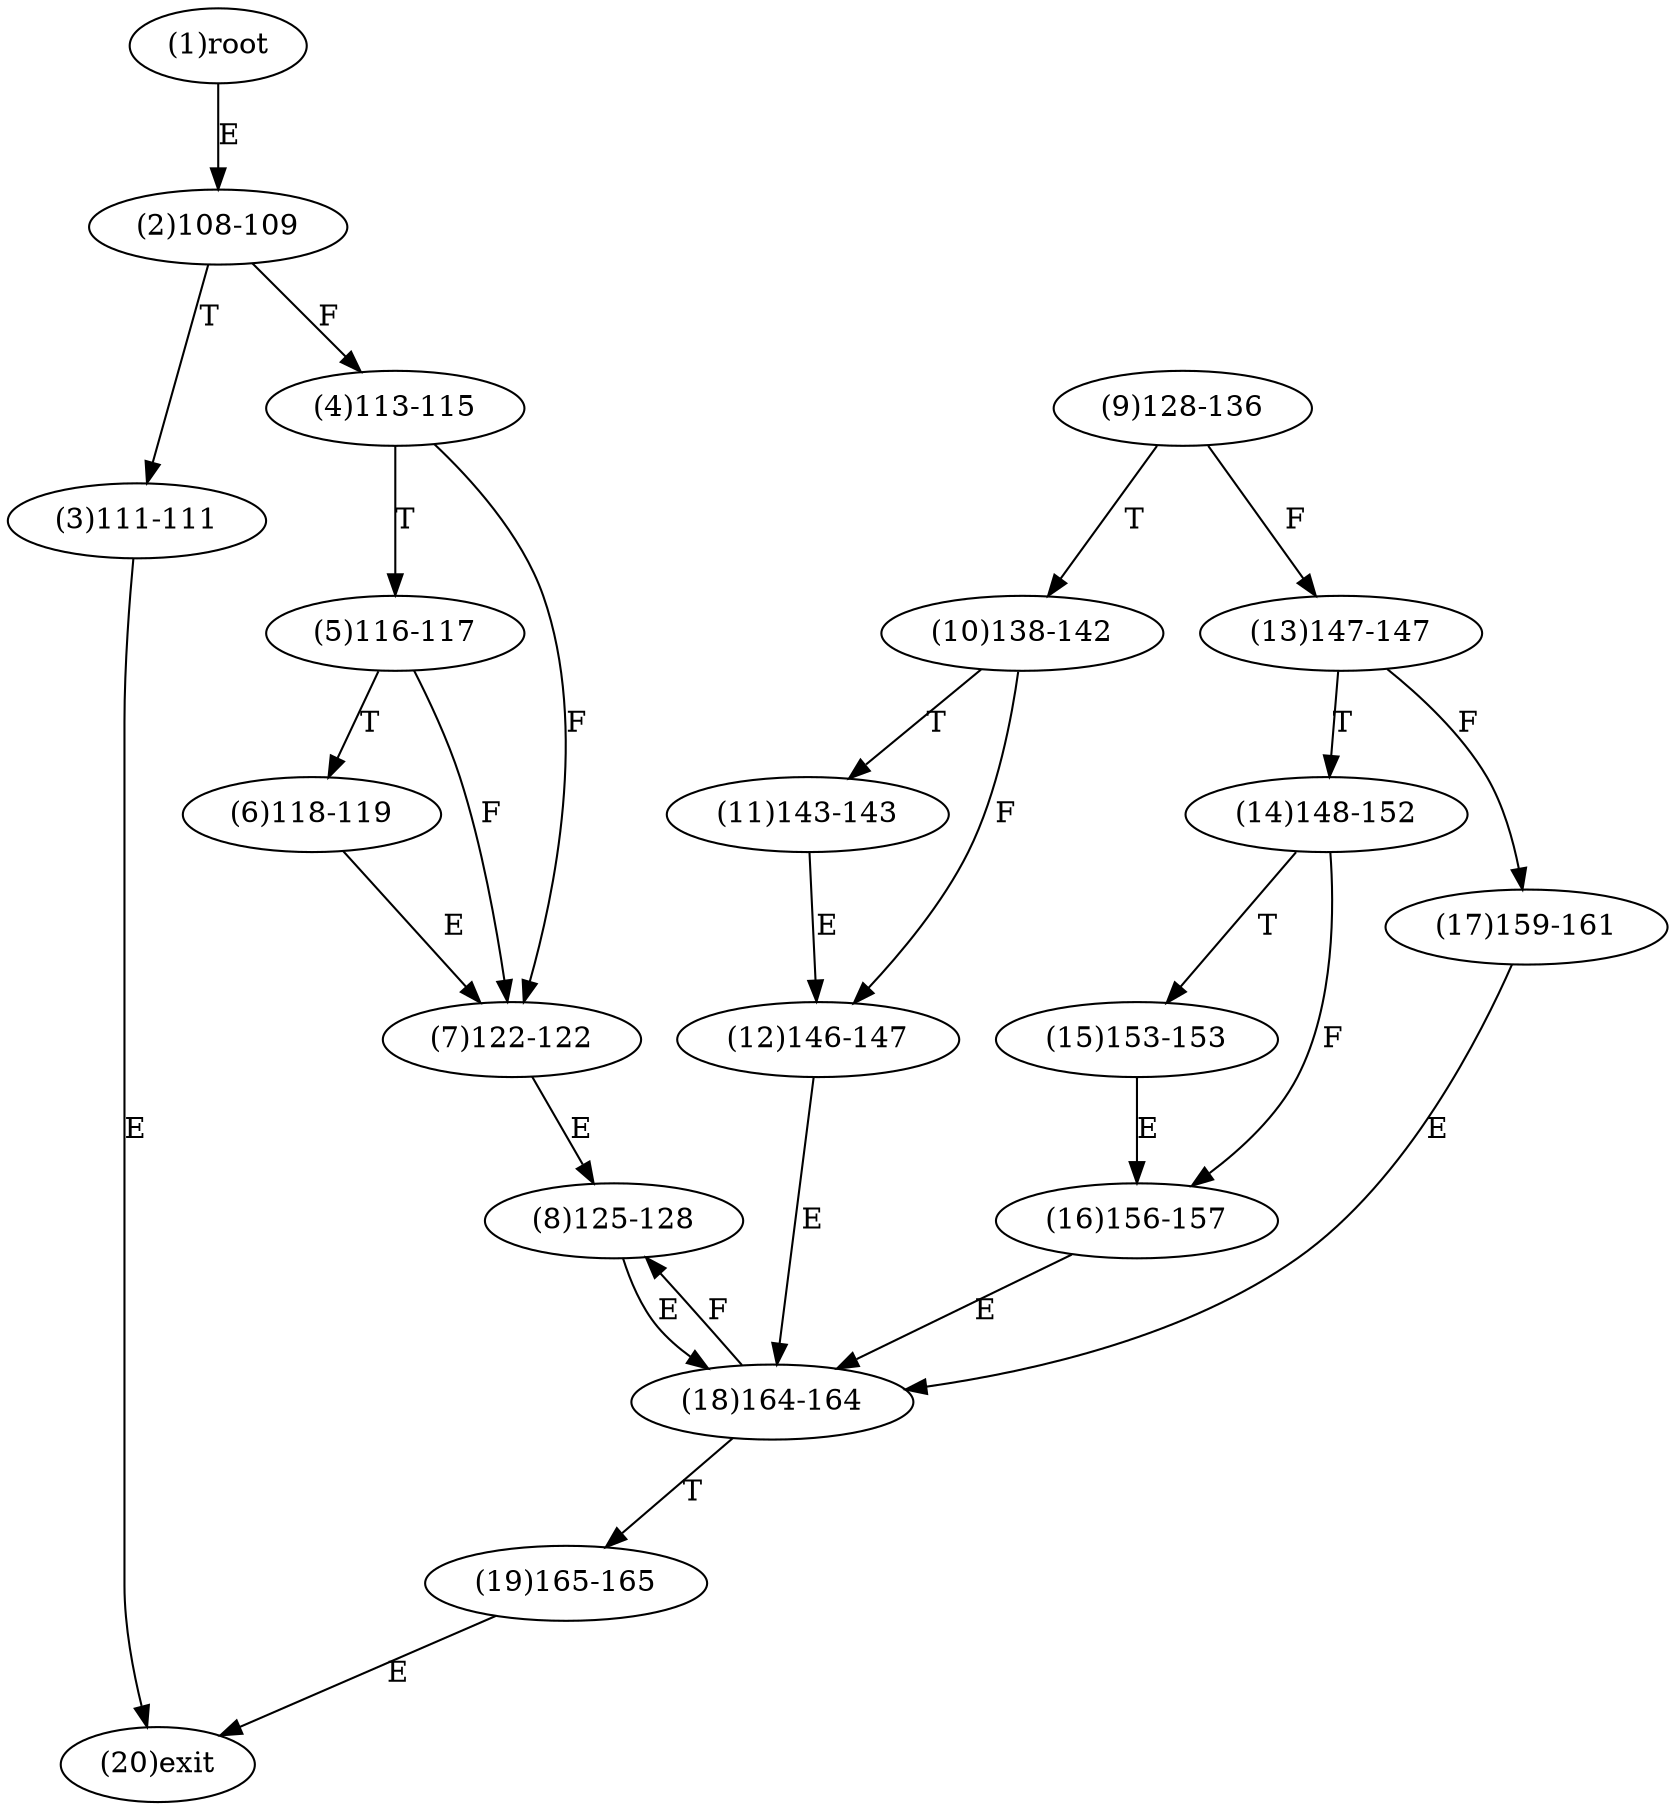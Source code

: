 digraph "" { 
1[ label="(1)root"];
2[ label="(2)108-109"];
3[ label="(3)111-111"];
4[ label="(4)113-115"];
5[ label="(5)116-117"];
6[ label="(6)118-119"];
7[ label="(7)122-122"];
8[ label="(8)125-128"];
9[ label="(9)128-136"];
10[ label="(10)138-142"];
11[ label="(11)143-143"];
12[ label="(12)146-147"];
13[ label="(13)147-147"];
14[ label="(14)148-152"];
15[ label="(15)153-153"];
17[ label="(17)159-161"];
16[ label="(16)156-157"];
19[ label="(19)165-165"];
18[ label="(18)164-164"];
20[ label="(20)exit"];
1->2[ label="E"];
2->4[ label="F"];
2->3[ label="T"];
3->20[ label="E"];
4->7[ label="F"];
4->5[ label="T"];
5->7[ label="F"];
5->6[ label="T"];
6->7[ label="E"];
7->8[ label="E"];
8->18[ label="E"];
9->13[ label="F"];
9->10[ label="T"];
10->12[ label="F"];
10->11[ label="T"];
11->12[ label="E"];
12->18[ label="E"];
13->17[ label="F"];
13->14[ label="T"];
14->16[ label="F"];
14->15[ label="T"];
15->16[ label="E"];
16->18[ label="E"];
17->18[ label="E"];
18->8[ label="F"];
18->19[ label="T"];
19->20[ label="E"];
}